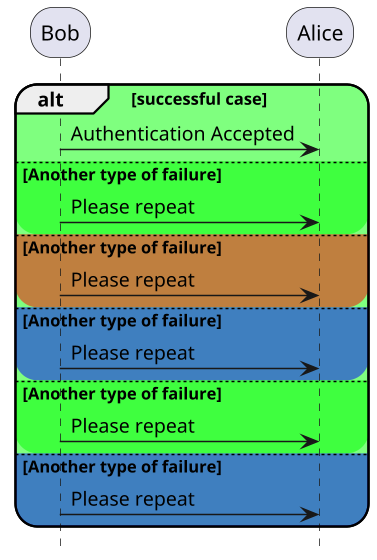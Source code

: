 {
  "sha1": "cr4vsaw0sfi9mle83gk7i80p5ux6m2e",
  "insertion": {
    "when": "2024-06-01T09:03:01.930Z",
    "url": "https://forum.plantuml.net/14423/sequence-improve-background-color-group-with-roundcorner",
    "user": "plantuml@gmail.com"
  }
}
@startuml
scale 1.5
hide footbox
<style>
sequenceDiagram {
    RoundCorner 30
}
</style>

alt #00ff0080 successful case
    Bob -> Alice: Authentication Accepted
else Another type of failure
   Bob -> Alice: Please repeat
else #ff000080 Another type of failure
   Bob -> Alice: Please repeat
else #0000ff80 Another type of failure
   Bob -> Alice: Please repeat
else Another type of failure
   Bob -> Alice: Please repeat
else #0000ff80 Another type of failure
   Bob -> Alice: Please repeat
end

@enduml
